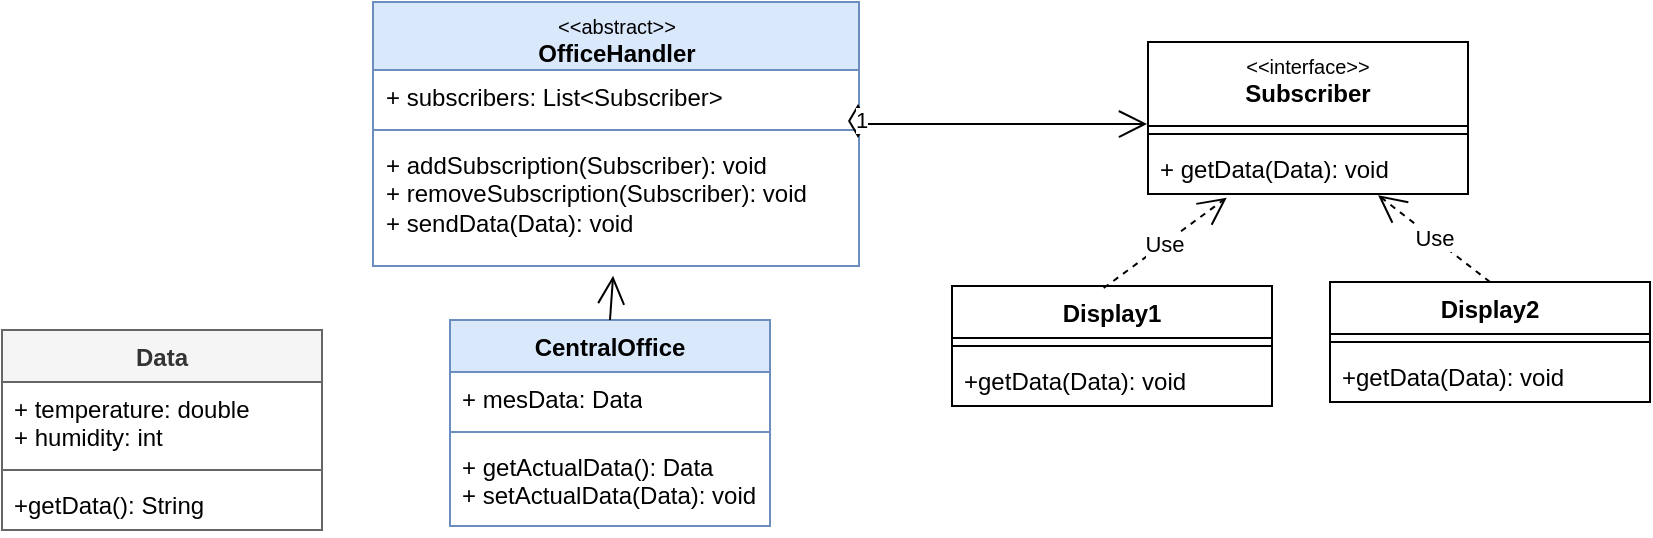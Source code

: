 <mxfile version="21.2.3" type="device">
  <diagram name="Seite-1" id="bGis5d8s_SbNN8_UjQ-U">
    <mxGraphModel dx="2074" dy="1154" grid="0" gridSize="10" guides="1" tooltips="1" connect="1" arrows="1" fold="1" page="0" pageScale="1" pageWidth="827" pageHeight="1169" math="0" shadow="0">
      <root>
        <mxCell id="0" />
        <mxCell id="1" parent="0" />
        <mxCell id="nhHEfngSigDMjDyeL3VS-1" value="Data" style="swimlane;fontStyle=1;align=center;verticalAlign=top;childLayout=stackLayout;horizontal=1;startSize=26;horizontalStack=0;resizeParent=1;resizeParentMax=0;resizeLast=0;collapsible=1;marginBottom=0;whiteSpace=wrap;html=1;fillColor=#f5f5f5;fontColor=#333333;strokeColor=#666666;" parent="1" vertex="1">
          <mxGeometry x="103" y="541" width="160" height="100" as="geometry" />
        </mxCell>
        <mxCell id="nhHEfngSigDMjDyeL3VS-2" value="&lt;div&gt;+ temperature: double&lt;/div&gt;&lt;div&gt;+ humidity: int&lt;br&gt;&lt;/div&gt;" style="text;strokeColor=none;fillColor=none;align=left;verticalAlign=top;spacingLeft=4;spacingRight=4;overflow=hidden;rotatable=0;points=[[0,0.5],[1,0.5]];portConstraint=eastwest;whiteSpace=wrap;html=1;" parent="nhHEfngSigDMjDyeL3VS-1" vertex="1">
          <mxGeometry y="26" width="160" height="40" as="geometry" />
        </mxCell>
        <mxCell id="nhHEfngSigDMjDyeL3VS-3" value="" style="line;strokeWidth=1;fillColor=none;align=left;verticalAlign=middle;spacingTop=-1;spacingLeft=3;spacingRight=3;rotatable=0;labelPosition=right;points=[];portConstraint=eastwest;strokeColor=inherit;" parent="nhHEfngSigDMjDyeL3VS-1" vertex="1">
          <mxGeometry y="66" width="160" height="8" as="geometry" />
        </mxCell>
        <mxCell id="nhHEfngSigDMjDyeL3VS-4" value="+getData(): String" style="text;strokeColor=none;fillColor=none;align=left;verticalAlign=top;spacingLeft=4;spacingRight=4;overflow=hidden;rotatable=0;points=[[0,0.5],[1,0.5]];portConstraint=eastwest;whiteSpace=wrap;html=1;" parent="nhHEfngSigDMjDyeL3VS-1" vertex="1">
          <mxGeometry y="74" width="160" height="26" as="geometry" />
        </mxCell>
        <mxCell id="nhHEfngSigDMjDyeL3VS-5" value="CentralOffice" style="swimlane;fontStyle=1;align=center;verticalAlign=top;childLayout=stackLayout;horizontal=1;startSize=26;horizontalStack=0;resizeParent=1;resizeParentMax=0;resizeLast=0;collapsible=1;marginBottom=0;whiteSpace=wrap;html=1;fillColor=#dae8fc;strokeColor=#6c8ebf;" parent="1" vertex="1">
          <mxGeometry x="327" y="536" width="160" height="103" as="geometry" />
        </mxCell>
        <mxCell id="nhHEfngSigDMjDyeL3VS-6" value="+ mesData: Data" style="text;strokeColor=none;fillColor=none;align=left;verticalAlign=top;spacingLeft=4;spacingRight=4;overflow=hidden;rotatable=0;points=[[0,0.5],[1,0.5]];portConstraint=eastwest;whiteSpace=wrap;html=1;" parent="nhHEfngSigDMjDyeL3VS-5" vertex="1">
          <mxGeometry y="26" width="160" height="26" as="geometry" />
        </mxCell>
        <mxCell id="nhHEfngSigDMjDyeL3VS-7" value="" style="line;strokeWidth=1;fillColor=none;align=left;verticalAlign=middle;spacingTop=-1;spacingLeft=3;spacingRight=3;rotatable=0;labelPosition=right;points=[];portConstraint=eastwest;strokeColor=inherit;" parent="nhHEfngSigDMjDyeL3VS-5" vertex="1">
          <mxGeometry y="52" width="160" height="8" as="geometry" />
        </mxCell>
        <mxCell id="nhHEfngSigDMjDyeL3VS-8" value="&lt;div&gt;+ getActualData(): Data&lt;/div&gt;&lt;div&gt;+ setActualData(Data): void&lt;br&gt;&lt;/div&gt;" style="text;strokeColor=none;fillColor=none;align=left;verticalAlign=top;spacingLeft=4;spacingRight=4;overflow=hidden;rotatable=0;points=[[0,0.5],[1,0.5]];portConstraint=eastwest;whiteSpace=wrap;html=1;" parent="nhHEfngSigDMjDyeL3VS-5" vertex="1">
          <mxGeometry y="60" width="160" height="43" as="geometry" />
        </mxCell>
        <mxCell id="nhHEfngSigDMjDyeL3VS-9" value="&lt;div style=&quot;font-size: 10px;&quot;&gt;&lt;span style=&quot;font-weight: normal;&quot;&gt;&amp;lt;&amp;lt;abstract&amp;gt;&amp;gt;&lt;/span&gt;&lt;br&gt;&lt;/div&gt;&lt;div&gt;OfficeHandler&lt;/div&gt;" style="swimlane;fontStyle=1;align=center;verticalAlign=top;childLayout=stackLayout;horizontal=1;startSize=34;horizontalStack=0;resizeParent=1;resizeParentMax=0;resizeLast=0;collapsible=1;marginBottom=0;whiteSpace=wrap;html=1;fillColor=#dae8fc;strokeColor=#6c8ebf;" parent="1" vertex="1">
          <mxGeometry x="288.5" y="377" width="243" height="132" as="geometry" />
        </mxCell>
        <mxCell id="nhHEfngSigDMjDyeL3VS-10" value="+ subscribers: List&amp;lt;Subscriber&amp;gt; " style="text;strokeColor=none;fillColor=none;align=left;verticalAlign=top;spacingLeft=4;spacingRight=4;overflow=hidden;rotatable=0;points=[[0,0.5],[1,0.5]];portConstraint=eastwest;whiteSpace=wrap;html=1;" parent="nhHEfngSigDMjDyeL3VS-9" vertex="1">
          <mxGeometry y="34" width="243" height="26" as="geometry" />
        </mxCell>
        <mxCell id="nhHEfngSigDMjDyeL3VS-11" value="" style="line;strokeWidth=1;fillColor=none;align=left;verticalAlign=middle;spacingTop=-1;spacingLeft=3;spacingRight=3;rotatable=0;labelPosition=right;points=[];portConstraint=eastwest;strokeColor=inherit;" parent="nhHEfngSigDMjDyeL3VS-9" vertex="1">
          <mxGeometry y="60" width="243" height="8" as="geometry" />
        </mxCell>
        <mxCell id="nhHEfngSigDMjDyeL3VS-12" value="&lt;div&gt;+ addSubscription(Subscriber): void&lt;/div&gt;&lt;div&gt;&lt;div&gt;+ removeSubscription(Subscriber): void&lt;/div&gt;&lt;/div&gt;&lt;div&gt;+ sendData(Data): void&lt;br&gt;&lt;/div&gt;" style="text;strokeColor=none;fillColor=none;align=left;verticalAlign=top;spacingLeft=4;spacingRight=4;overflow=hidden;rotatable=0;points=[[0,0.5],[1,0.5]];portConstraint=eastwest;whiteSpace=wrap;html=1;" parent="nhHEfngSigDMjDyeL3VS-9" vertex="1">
          <mxGeometry y="68" width="243" height="64" as="geometry" />
        </mxCell>
        <mxCell id="nhHEfngSigDMjDyeL3VS-14" value="" style="endArrow=open;endFill=1;endSize=12;html=1;rounded=0;exitX=0.5;exitY=0;exitDx=0;exitDy=0;entryX=0.494;entryY=1.077;entryDx=0;entryDy=0;entryPerimeter=0;" parent="1" source="nhHEfngSigDMjDyeL3VS-5" target="nhHEfngSigDMjDyeL3VS-12" edge="1">
          <mxGeometry width="160" relative="1" as="geometry">
            <mxPoint x="332" y="593" as="sourcePoint" />
            <mxPoint x="465" y="501" as="targetPoint" />
          </mxGeometry>
        </mxCell>
        <mxCell id="nhHEfngSigDMjDyeL3VS-15" value="&lt;div style=&quot;font-size: 10px;&quot;&gt;&lt;span style=&quot;font-weight: normal;&quot;&gt;&amp;lt;&amp;lt;interface&amp;gt;&amp;gt;&lt;/span&gt;&lt;br&gt;&lt;/div&gt;&lt;div&gt;Subscriber&lt;/div&gt;" style="swimlane;fontStyle=1;align=center;verticalAlign=top;childLayout=stackLayout;horizontal=1;startSize=42;horizontalStack=0;resizeParent=1;resizeParentMax=0;resizeLast=0;collapsible=1;marginBottom=0;whiteSpace=wrap;html=1;" parent="1" vertex="1">
          <mxGeometry x="676" y="397" width="160" height="76" as="geometry" />
        </mxCell>
        <mxCell id="nhHEfngSigDMjDyeL3VS-17" value="" style="line;strokeWidth=1;fillColor=none;align=left;verticalAlign=middle;spacingTop=-1;spacingLeft=3;spacingRight=3;rotatable=0;labelPosition=right;points=[];portConstraint=eastwest;strokeColor=inherit;" parent="nhHEfngSigDMjDyeL3VS-15" vertex="1">
          <mxGeometry y="42" width="160" height="8" as="geometry" />
        </mxCell>
        <mxCell id="nhHEfngSigDMjDyeL3VS-18" value="+ getData(Data): void" style="text;strokeColor=none;fillColor=none;align=left;verticalAlign=top;spacingLeft=4;spacingRight=4;overflow=hidden;rotatable=0;points=[[0,0.5],[1,0.5]];portConstraint=eastwest;whiteSpace=wrap;html=1;" parent="nhHEfngSigDMjDyeL3VS-15" vertex="1">
          <mxGeometry y="50" width="160" height="26" as="geometry" />
        </mxCell>
        <mxCell id="nhHEfngSigDMjDyeL3VS-19" value="1" style="endArrow=open;html=1;endSize=12;startArrow=diamondThin;startSize=14;startFill=0;edgeStyle=orthogonalEdgeStyle;align=left;verticalAlign=bottom;rounded=0;exitX=0.998;exitY=0;exitDx=0;exitDy=0;exitPerimeter=0;entryX=-0.003;entryY=0.539;entryDx=0;entryDy=0;entryPerimeter=0;" parent="1" source="nhHEfngSigDMjDyeL3VS-12" target="nhHEfngSigDMjDyeL3VS-15" edge="1">
          <mxGeometry x="-1" y="3" relative="1" as="geometry">
            <mxPoint x="590" y="605" as="sourcePoint" />
            <mxPoint x="647" y="439" as="targetPoint" />
            <Array as="points">
              <mxPoint x="664" y="438" />
              <mxPoint x="664" y="438" />
            </Array>
          </mxGeometry>
        </mxCell>
        <mxCell id="nhHEfngSigDMjDyeL3VS-20" value="Display1" style="swimlane;fontStyle=1;align=center;verticalAlign=top;childLayout=stackLayout;horizontal=1;startSize=26;horizontalStack=0;resizeParent=1;resizeParentMax=0;resizeLast=0;collapsible=1;marginBottom=0;whiteSpace=wrap;html=1;" parent="1" vertex="1">
          <mxGeometry x="578" y="519" width="160" height="60" as="geometry" />
        </mxCell>
        <mxCell id="nhHEfngSigDMjDyeL3VS-22" value="" style="line;strokeWidth=1;fillColor=none;align=left;verticalAlign=middle;spacingTop=-1;spacingLeft=3;spacingRight=3;rotatable=0;labelPosition=right;points=[];portConstraint=eastwest;strokeColor=inherit;" parent="nhHEfngSigDMjDyeL3VS-20" vertex="1">
          <mxGeometry y="26" width="160" height="8" as="geometry" />
        </mxCell>
        <mxCell id="nhHEfngSigDMjDyeL3VS-23" value="+getData(Data): void" style="text;strokeColor=none;fillColor=none;align=left;verticalAlign=top;spacingLeft=4;spacingRight=4;overflow=hidden;rotatable=0;points=[[0,0.5],[1,0.5]];portConstraint=eastwest;whiteSpace=wrap;html=1;" parent="nhHEfngSigDMjDyeL3VS-20" vertex="1">
          <mxGeometry y="34" width="160" height="26" as="geometry" />
        </mxCell>
        <mxCell id="nhHEfngSigDMjDyeL3VS-24" value="Use" style="endArrow=open;endSize=12;dashed=1;html=1;rounded=0;exitX=0.474;exitY=0.017;exitDx=0;exitDy=0;exitPerimeter=0;entryX=0.246;entryY=1.07;entryDx=0;entryDy=0;entryPerimeter=0;" parent="1" source="nhHEfngSigDMjDyeL3VS-20" target="nhHEfngSigDMjDyeL3VS-18" edge="1">
          <mxGeometry width="160" relative="1" as="geometry">
            <mxPoint x="746" y="524" as="sourcePoint" />
            <mxPoint x="906" y="524" as="targetPoint" />
          </mxGeometry>
        </mxCell>
        <mxCell id="nhHEfngSigDMjDyeL3VS-25" value="Display2" style="swimlane;fontStyle=1;align=center;verticalAlign=top;childLayout=stackLayout;horizontal=1;startSize=26;horizontalStack=0;resizeParent=1;resizeParentMax=0;resizeLast=0;collapsible=1;marginBottom=0;whiteSpace=wrap;html=1;" parent="1" vertex="1">
          <mxGeometry x="767" y="517" width="160" height="60" as="geometry" />
        </mxCell>
        <mxCell id="nhHEfngSigDMjDyeL3VS-26" value="" style="line;strokeWidth=1;fillColor=none;align=left;verticalAlign=middle;spacingTop=-1;spacingLeft=3;spacingRight=3;rotatable=0;labelPosition=right;points=[];portConstraint=eastwest;strokeColor=inherit;" parent="nhHEfngSigDMjDyeL3VS-25" vertex="1">
          <mxGeometry y="26" width="160" height="8" as="geometry" />
        </mxCell>
        <mxCell id="nhHEfngSigDMjDyeL3VS-27" value="+getData(Data): void" style="text;strokeColor=none;fillColor=none;align=left;verticalAlign=top;spacingLeft=4;spacingRight=4;overflow=hidden;rotatable=0;points=[[0,0.5],[1,0.5]];portConstraint=eastwest;whiteSpace=wrap;html=1;" parent="nhHEfngSigDMjDyeL3VS-25" vertex="1">
          <mxGeometry y="34" width="160" height="26" as="geometry" />
        </mxCell>
        <mxCell id="nhHEfngSigDMjDyeL3VS-28" value="Use" style="endArrow=open;endSize=12;dashed=1;html=1;rounded=0;exitX=0.5;exitY=0;exitDx=0;exitDy=0;entryX=0.719;entryY=1.022;entryDx=0;entryDy=0;entryPerimeter=0;" parent="1" source="nhHEfngSigDMjDyeL3VS-25" target="nhHEfngSigDMjDyeL3VS-18" edge="1">
          <mxGeometry width="160" relative="1" as="geometry">
            <mxPoint x="664" y="530" as="sourcePoint" />
            <mxPoint x="725" y="485" as="targetPoint" />
          </mxGeometry>
        </mxCell>
      </root>
    </mxGraphModel>
  </diagram>
</mxfile>
